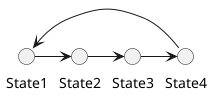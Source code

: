 @startuml


() "State1" as Interf1
() "State2" as Interf2
() "State3" as Interf3
() "State4" as Interf4

Interf1 -> Interf2
Interf2 -> Interf3
Interf3 -> Interf4
Interf4 -> Interf1


@enduml